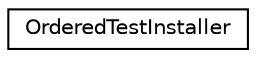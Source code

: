 digraph "Graphical Class Hierarchy"
{
 // LATEX_PDF_SIZE
  edge [fontname="Helvetica",fontsize="10",labelfontname="Helvetica",labelfontsize="10"];
  node [fontname="Helvetica",fontsize="10",shape=record];
  rankdir="LR";
  Node0 [label="OrderedTestInstaller",height=0.2,width=0.4,color="black", fillcolor="white", style="filled",URL="$classOrderedTestInstaller.html",tooltip=" "];
}
